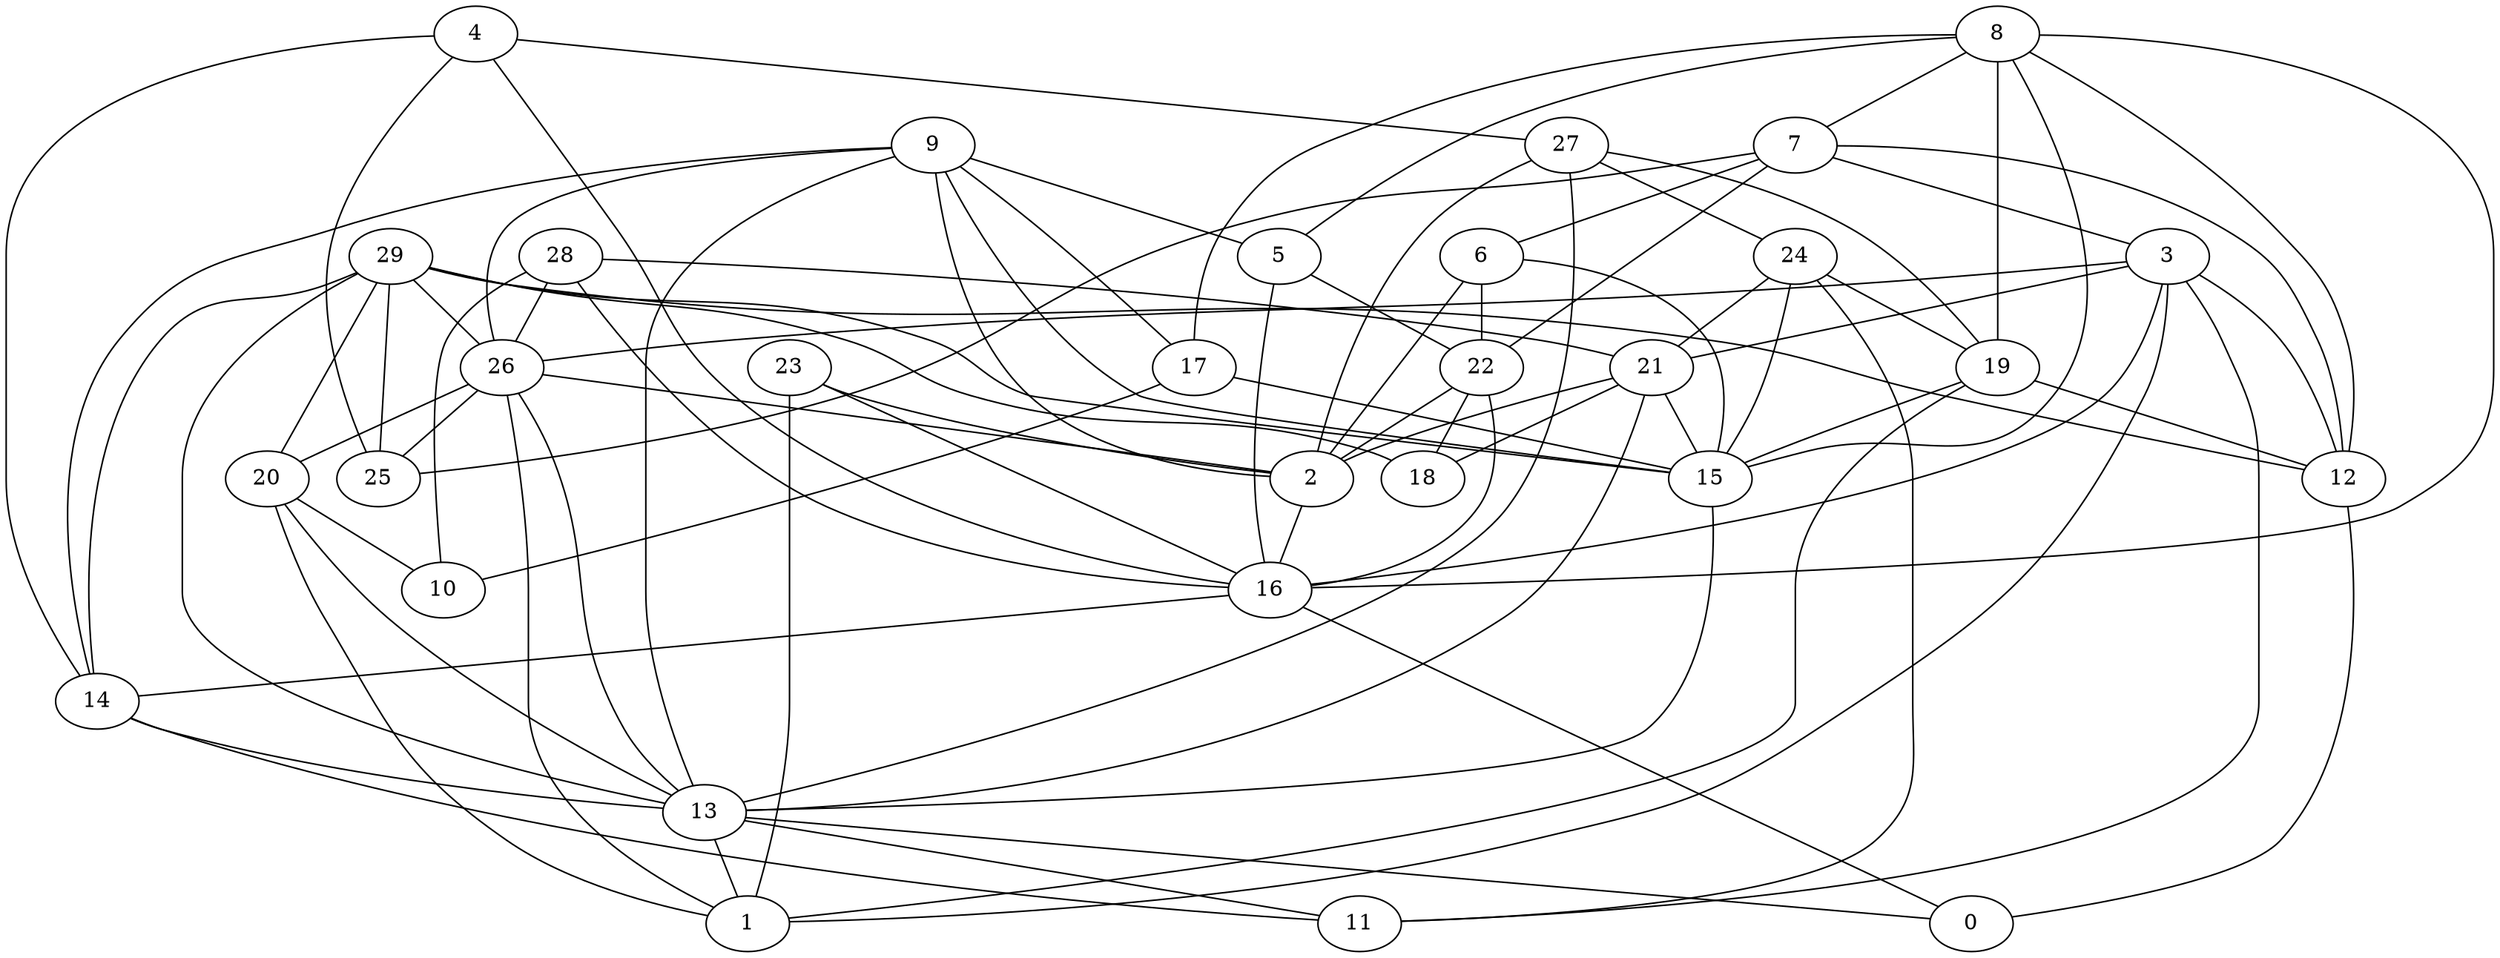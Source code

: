 digraph GG_graph {

subgraph G_graph {
edge [color = black]
"13" -> "1" [dir = none]
"13" -> "11" [dir = none]
"13" -> "0" [dir = none]
"15" -> "13" [dir = none]
"29" -> "18" [dir = none]
"29" -> "12" [dir = none]
"29" -> "14" [dir = none]
"29" -> "20" [dir = none]
"29" -> "15" [dir = none]
"29" -> "13" [dir = none]
"29" -> "26" [dir = none]
"29" -> "25" [dir = none]
"16" -> "14" [dir = none]
"16" -> "0" [dir = none]
"27" -> "13" [dir = none]
"27" -> "24" [dir = none]
"27" -> "19" [dir = none]
"27" -> "2" [dir = none]
"28" -> "26" [dir = none]
"28" -> "21" [dir = none]
"28" -> "16" [dir = none]
"28" -> "10" [dir = none]
"7" -> "25" [dir = none]
"7" -> "6" [dir = none]
"7" -> "3" [dir = none]
"7" -> "22" [dir = none]
"7" -> "12" [dir = none]
"9" -> "5" [dir = none]
"9" -> "15" [dir = none]
"9" -> "14" [dir = none]
"9" -> "17" [dir = none]
"9" -> "26" [dir = none]
"9" -> "2" [dir = none]
"9" -> "13" [dir = none]
"22" -> "2" [dir = none]
"22" -> "16" [dir = none]
"22" -> "18" [dir = none]
"17" -> "10" [dir = none]
"17" -> "15" [dir = none]
"26" -> "2" [dir = none]
"26" -> "20" [dir = none]
"26" -> "13" [dir = none]
"26" -> "25" [dir = none]
"26" -> "1" [dir = none]
"14" -> "11" [dir = none]
"14" -> "13" [dir = none]
"19" -> "15" [dir = none]
"19" -> "12" [dir = none]
"19" -> "1" [dir = none]
"3" -> "1" [dir = none]
"3" -> "12" [dir = none]
"3" -> "26" [dir = none]
"3" -> "21" [dir = none]
"3" -> "11" [dir = none]
"3" -> "16" [dir = none]
"6" -> "2" [dir = none]
"6" -> "22" [dir = none]
"6" -> "15" [dir = none]
"23" -> "1" [dir = none]
"23" -> "2" [dir = none]
"23" -> "16" [dir = none]
"21" -> "15" [dir = none]
"21" -> "13" [dir = none]
"21" -> "18" [dir = none]
"21" -> "2" [dir = none]
"20" -> "10" [dir = none]
"20" -> "1" [dir = none]
"20" -> "13" [dir = none]
"24" -> "15" [dir = none]
"24" -> "11" [dir = none]
"24" -> "21" [dir = none]
"24" -> "19" [dir = none]
"5" -> "16" [dir = none]
"5" -> "22" [dir = none]
"12" -> "0" [dir = none]
"2" -> "16" [dir = none]
"8" -> "17" [dir = none]
"8" -> "12" [dir = none]
"8" -> "5" [dir = none]
"8" -> "7" [dir = none]
"8" -> "16" [dir = none]
"8" -> "19" [dir = none]
"8" -> "15" [dir = none]
"4" -> "25" [dir = none]
"4" -> "27" [dir = none]
"4" -> "16" [dir = none]
"4" -> "14" [dir = none]
}

}
